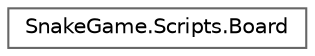 digraph "Graphical Class Hierarchy"
{
 // LATEX_PDF_SIZE
  bgcolor="transparent";
  edge [fontname=Helvetica,fontsize=10,labelfontname=Helvetica,labelfontsize=10];
  node [fontname=Helvetica,fontsize=10,shape=box,height=0.2,width=0.4];
  rankdir="LR";
  Node0 [id="Node000000",label="SnakeGame.Scripts.Board",height=0.2,width=0.4,color="grey40", fillcolor="white", style="filled",URL="$class_snake_game_1_1_scripts_1_1_board.html",tooltip=" "];
}
